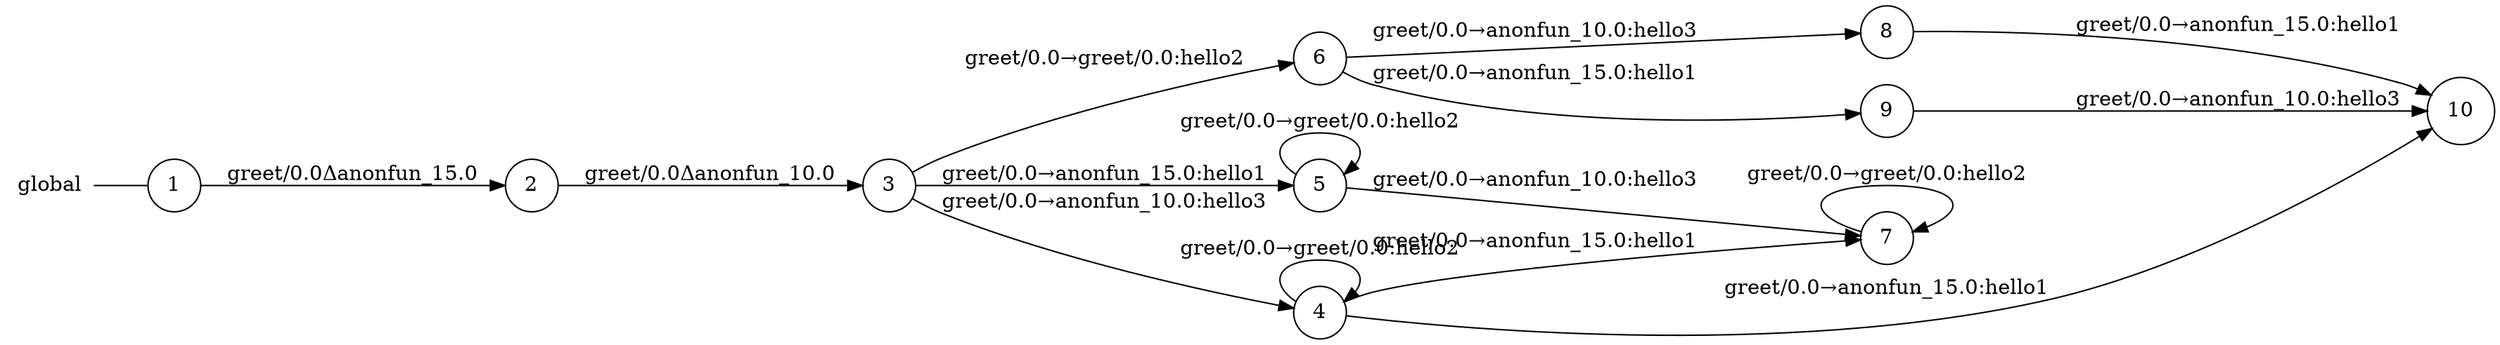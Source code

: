 digraph global {
	rankdir="LR";
	n_0 [label="global", shape="plaintext"];
	n_1 [id="5", shape=circle, label="5"];
	n_2 [id="6", shape=circle, label="6"];
	n_3 [id="10", shape=circle, label="10"];
	n_4 [id="1", shape=circle, label="1"];
	n_0 -> n_4 [arrowhead=none];
	n_5 [id="9", shape=circle, label="9"];
	n_6 [id="2", shape=circle, label="2"];
	n_7 [id="8", shape=circle, label="8"];
	n_8 [id="4", shape=circle, label="4"];
	n_9 [id="7", shape=circle, label="7"];
	n_10 [id="3", shape=circle, label="3"];

	n_8 -> n_3 [id="[$e|12]", label="greet/0.0→anonfun_15.0:hello1"];
	n_2 -> n_5 [id="[$e|10]", label="greet/0.0→anonfun_15.0:hello1"];
	n_1 -> n_1 [id="[$e|8]", label="greet/0.0→greet/0.0:hello2"];
	n_4 -> n_6 [id="[$e|0]", label="greet/0.0Δanonfun_15.0"];
	n_2 -> n_7 [id="[$e|9]", label="greet/0.0→anonfun_10.0:hello3"];
	n_9 -> n_9 [id="[$e|11]", label="greet/0.0→greet/0.0:hello2"];
	n_8 -> n_9 [id="[$e|5]", label="greet/0.0→anonfun_15.0:hello1"];
	n_8 -> n_8 [id="[$e|6]", label="greet/0.0→greet/0.0:hello2"];
	n_10 -> n_2 [id="[$e|4]", label="greet/0.0→greet/0.0:hello2"];
	n_7 -> n_3 [id="[$e|13]", label="greet/0.0→anonfun_15.0:hello1"];
	n_6 -> n_10 [id="[$e|1]", label="greet/0.0Δanonfun_10.0"];
	n_10 -> n_8 [id="[$e|2]", label="greet/0.0→anonfun_10.0:hello3"];
	n_10 -> n_1 [id="[$e|3]", label="greet/0.0→anonfun_15.0:hello1"];
	n_1 -> n_9 [id="[$e|7]", label="greet/0.0→anonfun_10.0:hello3"];
	n_5 -> n_3 [id="[$e|14]", label="greet/0.0→anonfun_10.0:hello3"];
}
